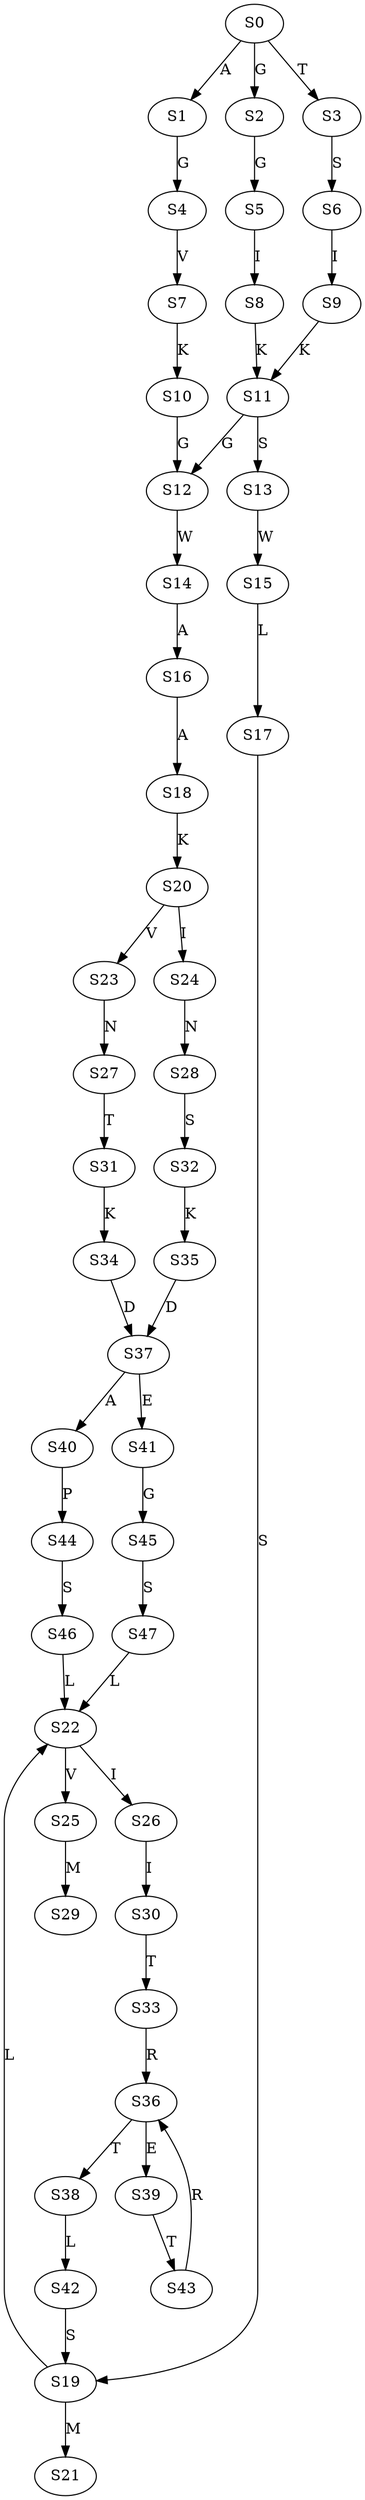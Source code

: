strict digraph  {
	S0 -> S1 [ label = A ];
	S0 -> S2 [ label = G ];
	S0 -> S3 [ label = T ];
	S1 -> S4 [ label = G ];
	S2 -> S5 [ label = G ];
	S3 -> S6 [ label = S ];
	S4 -> S7 [ label = V ];
	S5 -> S8 [ label = I ];
	S6 -> S9 [ label = I ];
	S7 -> S10 [ label = K ];
	S8 -> S11 [ label = K ];
	S9 -> S11 [ label = K ];
	S10 -> S12 [ label = G ];
	S11 -> S12 [ label = G ];
	S11 -> S13 [ label = S ];
	S12 -> S14 [ label = W ];
	S13 -> S15 [ label = W ];
	S14 -> S16 [ label = A ];
	S15 -> S17 [ label = L ];
	S16 -> S18 [ label = A ];
	S17 -> S19 [ label = S ];
	S18 -> S20 [ label = K ];
	S19 -> S21 [ label = M ];
	S19 -> S22 [ label = L ];
	S20 -> S23 [ label = V ];
	S20 -> S24 [ label = I ];
	S22 -> S25 [ label = V ];
	S22 -> S26 [ label = I ];
	S23 -> S27 [ label = N ];
	S24 -> S28 [ label = N ];
	S25 -> S29 [ label = M ];
	S26 -> S30 [ label = I ];
	S27 -> S31 [ label = T ];
	S28 -> S32 [ label = S ];
	S30 -> S33 [ label = T ];
	S31 -> S34 [ label = K ];
	S32 -> S35 [ label = K ];
	S33 -> S36 [ label = R ];
	S34 -> S37 [ label = D ];
	S35 -> S37 [ label = D ];
	S36 -> S38 [ label = T ];
	S36 -> S39 [ label = E ];
	S37 -> S40 [ label = A ];
	S37 -> S41 [ label = E ];
	S38 -> S42 [ label = L ];
	S39 -> S43 [ label = T ];
	S40 -> S44 [ label = P ];
	S41 -> S45 [ label = G ];
	S42 -> S19 [ label = S ];
	S43 -> S36 [ label = R ];
	S44 -> S46 [ label = S ];
	S45 -> S47 [ label = S ];
	S46 -> S22 [ label = L ];
	S47 -> S22 [ label = L ];
}
